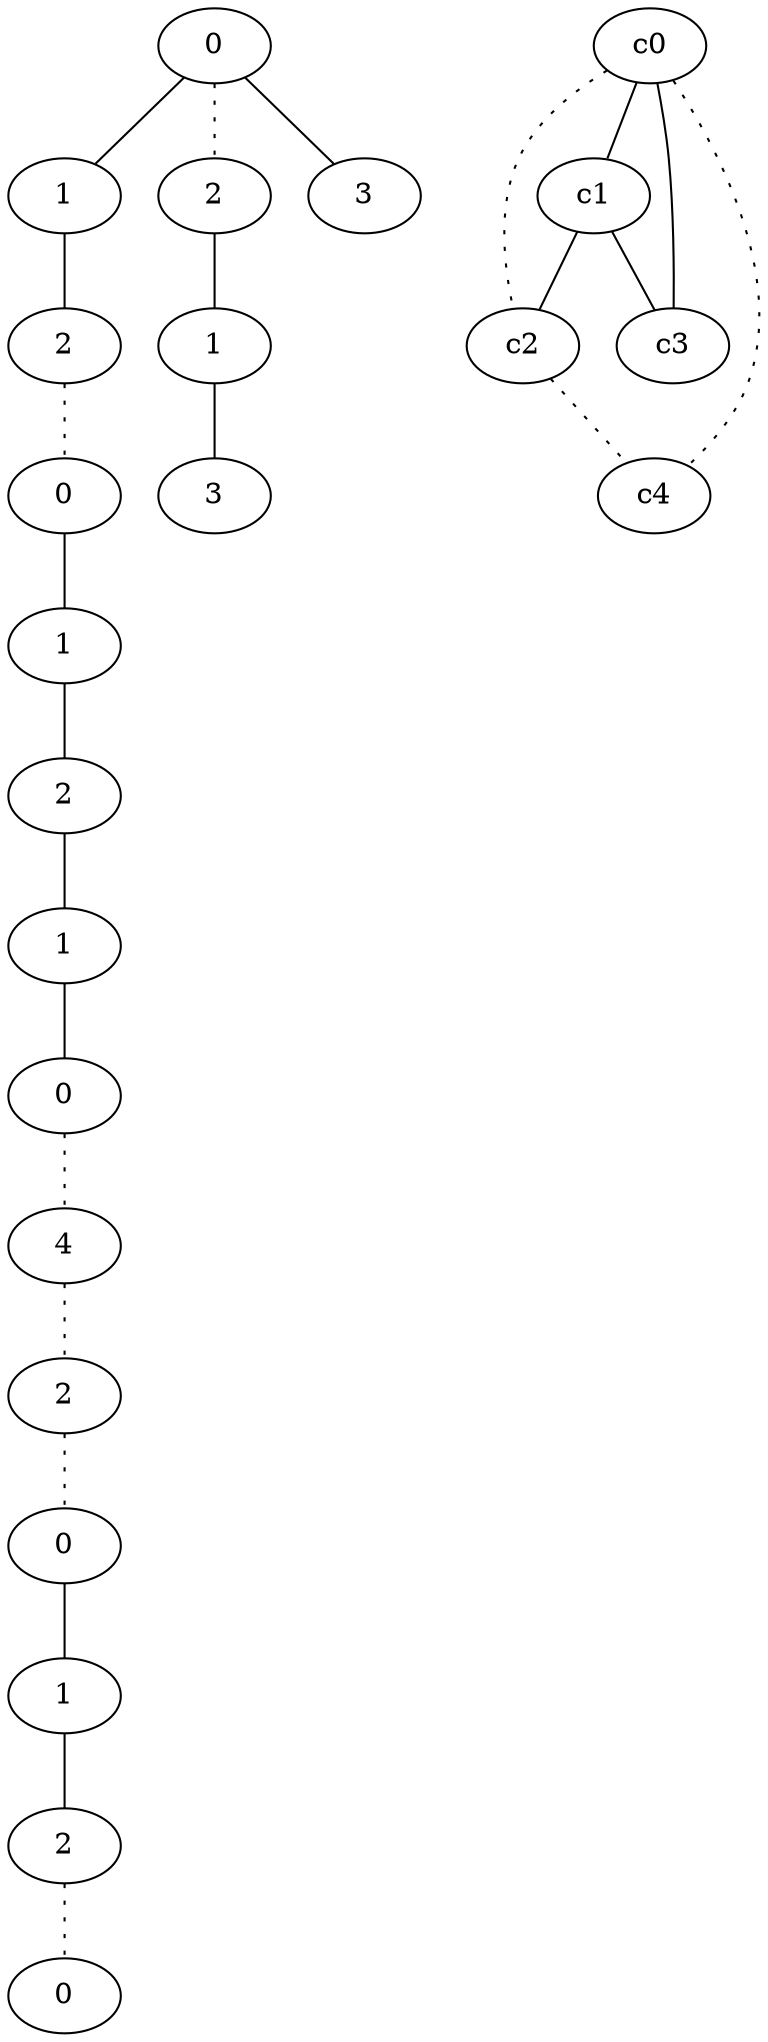 graph {
a0[label=0];
a1[label=1];
a2[label=2];
a3[label=0];
a4[label=1];
a5[label=2];
a6[label=1];
a7[label=0];
a8[label=4];
a9[label=2];
a10[label=0];
a11[label=1];
a12[label=2];
a13[label=0];
a14[label=2];
a15[label=1];
a16[label=3];
a17[label=3];
a0 -- a1;
a0 -- a14 [style=dotted];
a0 -- a17;
a1 -- a2;
a2 -- a3 [style=dotted];
a3 -- a4;
a4 -- a5;
a5 -- a6;
a6 -- a7;
a7 -- a8 [style=dotted];
a8 -- a9 [style=dotted];
a9 -- a10 [style=dotted];
a10 -- a11;
a11 -- a12;
a12 -- a13 [style=dotted];
a14 -- a15;
a15 -- a16;
c0 -- c1;
c0 -- c2 [style=dotted];
c0 -- c3;
c0 -- c4 [style=dotted];
c1 -- c2;
c1 -- c3;
c2 -- c4 [style=dotted];
}
